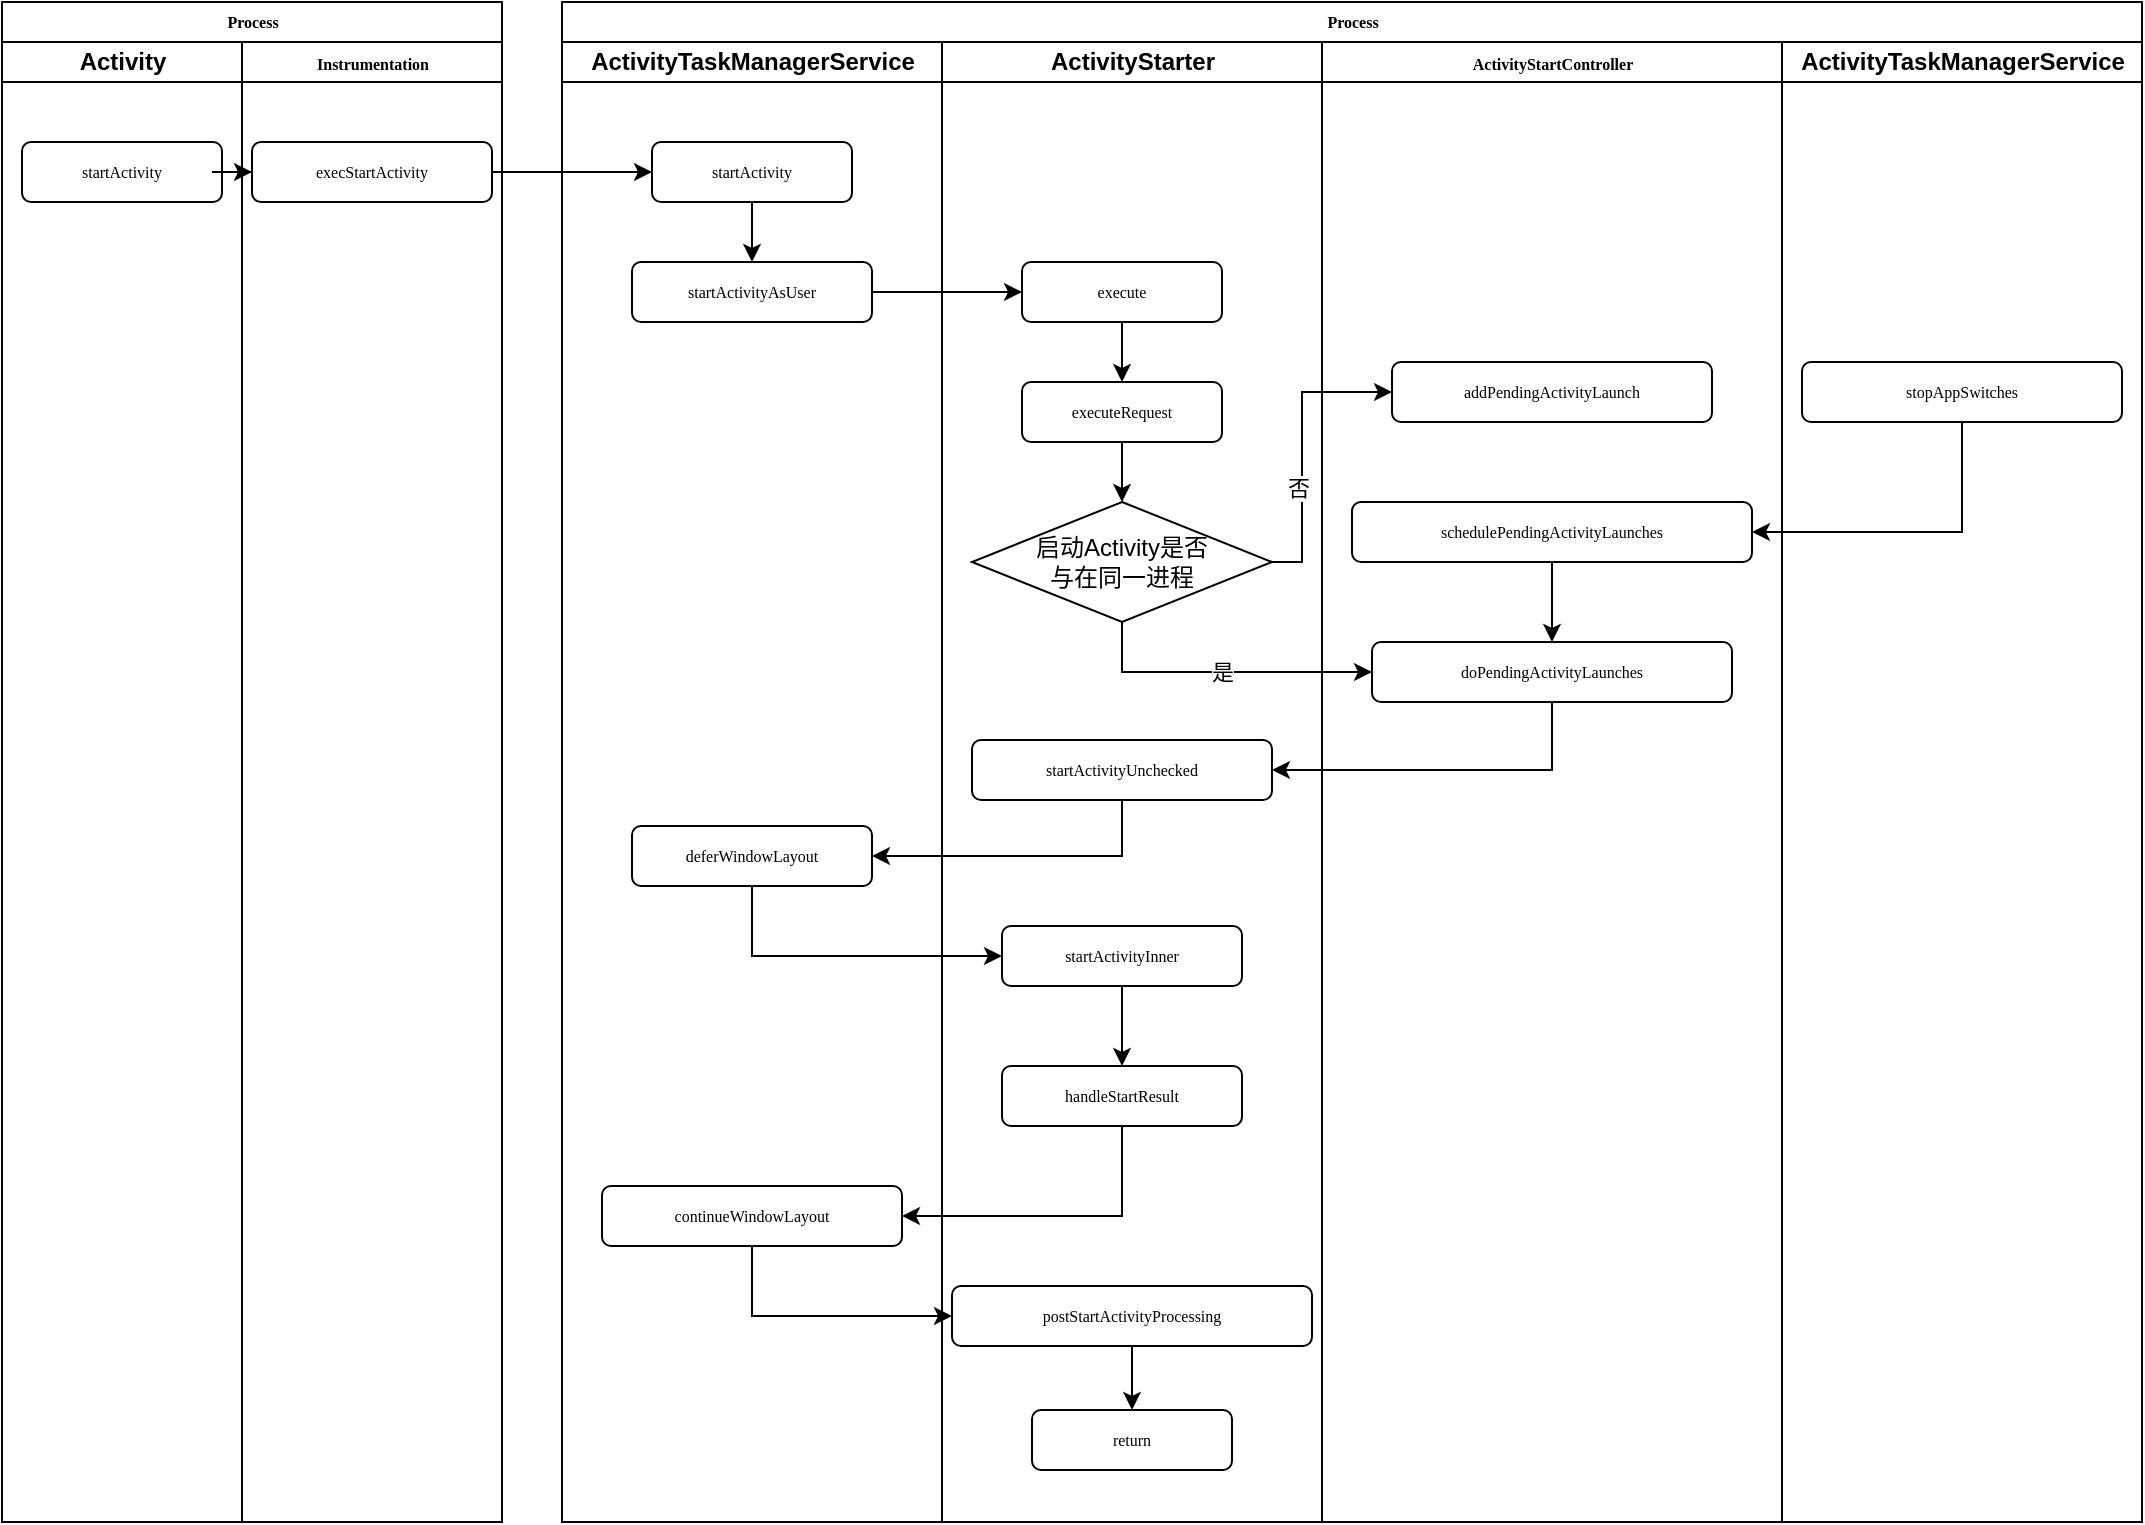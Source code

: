<mxfile version="17.4.0" type="device"><diagram name="Page-1" id="74e2e168-ea6b-b213-b513-2b3c1d86103e"><mxGraphModel dx="946" dy="614" grid="1" gridSize="10" guides="1" tooltips="1" connect="1" arrows="1" fold="1" page="1" pageScale="1" pageWidth="1100" pageHeight="850" background="none" math="0" shadow="0"><root><mxCell id="0"/><mxCell id="1" parent="0"/><mxCell id="77e6c97f196da883-1" value="Process" style="swimlane;html=1;childLayout=stackLayout;startSize=20;rounded=0;shadow=0;labelBackgroundColor=none;strokeWidth=1;fontFamily=Verdana;fontSize=8;align=center;" parent="1" vertex="1"><mxGeometry x="20" y="40" width="250" height="760" as="geometry"/></mxCell><mxCell id="77e6c97f196da883-2" value="Activity" style="swimlane;html=1;startSize=20;" parent="77e6c97f196da883-1" vertex="1"><mxGeometry y="20" width="120" height="740" as="geometry"/></mxCell><mxCell id="77e6c97f196da883-8" value="startActivity" style="rounded=1;whiteSpace=wrap;html=1;shadow=0;labelBackgroundColor=none;strokeWidth=1;fontFamily=Verdana;fontSize=8;align=center;" parent="77e6c97f196da883-2" vertex="1"><mxGeometry x="10" y="50" width="100" height="30" as="geometry"/></mxCell><mxCell id="jhBAt_G8znI8e6kJuj8G-4" value="" style="edgeStyle=orthogonalEdgeStyle;rounded=0;orthogonalLoop=1;jettySize=auto;html=1;" edge="1" parent="77e6c97f196da883-1" source="77e6c97f196da883-8" target="jhBAt_G8znI8e6kJuj8G-3"><mxGeometry relative="1" as="geometry"/></mxCell><mxCell id="77e6c97f196da883-4" value="&lt;span style=&quot;font-family: &amp;#34;verdana&amp;#34; ; font-size: 8px&quot;&gt;Instrumentation&lt;/span&gt;" style="swimlane;html=1;startSize=20;" parent="77e6c97f196da883-1" vertex="1"><mxGeometry x="120" y="20" width="130" height="740" as="geometry"/></mxCell><mxCell id="jhBAt_G8znI8e6kJuj8G-3" value="execStartActivity" style="rounded=1;whiteSpace=wrap;html=1;shadow=0;labelBackgroundColor=none;strokeWidth=1;fontFamily=Verdana;fontSize=8;align=center;" vertex="1" parent="77e6c97f196da883-4"><mxGeometry x="5" y="50" width="120" height="30" as="geometry"/></mxCell><mxCell id="jhBAt_G8znI8e6kJuj8G-11" value="Process" style="swimlane;html=1;childLayout=stackLayout;startSize=20;rounded=0;shadow=0;labelBackgroundColor=none;strokeWidth=1;fontFamily=Verdana;fontSize=8;align=center;" vertex="1" parent="1"><mxGeometry x="300" y="40" width="790" height="760" as="geometry"/></mxCell><mxCell id="jhBAt_G8znI8e6kJuj8G-12" value="ActivityTaskManagerService" style="swimlane;html=1;startSize=20;" vertex="1" parent="jhBAt_G8znI8e6kJuj8G-11"><mxGeometry y="20" width="190" height="740" as="geometry"/></mxCell><mxCell id="jhBAt_G8znI8e6kJuj8G-13" value="startActivity" style="rounded=1;whiteSpace=wrap;html=1;shadow=0;labelBackgroundColor=none;strokeWidth=1;fontFamily=Verdana;fontSize=8;align=center;" vertex="1" parent="jhBAt_G8znI8e6kJuj8G-12"><mxGeometry x="45" y="50" width="100" height="30" as="geometry"/></mxCell><mxCell id="jhBAt_G8znI8e6kJuj8G-28" value="startActivityAsUser" style="rounded=1;whiteSpace=wrap;html=1;shadow=0;labelBackgroundColor=none;strokeWidth=1;fontFamily=Verdana;fontSize=8;align=center;" vertex="1" parent="jhBAt_G8znI8e6kJuj8G-12"><mxGeometry x="35" y="110" width="120" height="30" as="geometry"/></mxCell><mxCell id="jhBAt_G8znI8e6kJuj8G-29" value="" style="edgeStyle=orthogonalEdgeStyle;rounded=0;orthogonalLoop=1;jettySize=auto;html=1;fontColor=#000000;" edge="1" parent="jhBAt_G8znI8e6kJuj8G-12" source="jhBAt_G8znI8e6kJuj8G-13" target="jhBAt_G8znI8e6kJuj8G-28"><mxGeometry relative="1" as="geometry"/></mxCell><mxCell id="jhBAt_G8znI8e6kJuj8G-43" value="deferWindowLayout" style="rounded=1;whiteSpace=wrap;html=1;shadow=0;labelBackgroundColor=none;strokeWidth=1;fontFamily=Verdana;fontSize=8;align=center;" vertex="1" parent="jhBAt_G8znI8e6kJuj8G-12"><mxGeometry x="35" y="392" width="120" height="30" as="geometry"/></mxCell><mxCell id="jhBAt_G8znI8e6kJuj8G-47" value="continueWindowLayout" style="rounded=1;whiteSpace=wrap;html=1;shadow=0;labelBackgroundColor=none;strokeWidth=1;fontFamily=Verdana;fontSize=8;align=center;" vertex="1" parent="jhBAt_G8znI8e6kJuj8G-12"><mxGeometry x="20" y="572" width="150" height="30" as="geometry"/></mxCell><mxCell id="jhBAt_G8znI8e6kJuj8G-14" value="ActivityStarter" style="swimlane;html=1;startSize=20;" vertex="1" parent="jhBAt_G8znI8e6kJuj8G-11"><mxGeometry x="190" y="20" width="190" height="740" as="geometry"/></mxCell><mxCell id="jhBAt_G8znI8e6kJuj8G-33" value="" style="edgeStyle=orthogonalEdgeStyle;rounded=0;orthogonalLoop=1;jettySize=auto;html=1;fontColor=#000000;" edge="1" parent="jhBAt_G8znI8e6kJuj8G-14" source="jhBAt_G8znI8e6kJuj8G-30" target="jhBAt_G8znI8e6kJuj8G-32"><mxGeometry relative="1" as="geometry"/></mxCell><mxCell id="jhBAt_G8znI8e6kJuj8G-30" value="execute" style="rounded=1;whiteSpace=wrap;html=1;shadow=0;labelBackgroundColor=none;strokeWidth=1;fontFamily=Verdana;fontSize=8;align=center;" vertex="1" parent="jhBAt_G8znI8e6kJuj8G-14"><mxGeometry x="40" y="110" width="100" height="30" as="geometry"/></mxCell><mxCell id="jhBAt_G8znI8e6kJuj8G-64" value="" style="edgeStyle=orthogonalEdgeStyle;rounded=0;orthogonalLoop=1;jettySize=auto;html=1;fontColor=#000000;" edge="1" parent="jhBAt_G8znI8e6kJuj8G-14" source="jhBAt_G8znI8e6kJuj8G-32" target="jhBAt_G8znI8e6kJuj8G-63"><mxGeometry relative="1" as="geometry"/></mxCell><mxCell id="jhBAt_G8znI8e6kJuj8G-32" value="executeRequest" style="rounded=1;whiteSpace=wrap;html=1;shadow=0;labelBackgroundColor=none;strokeWidth=1;fontFamily=Verdana;fontSize=8;align=center;" vertex="1" parent="jhBAt_G8znI8e6kJuj8G-14"><mxGeometry x="40" y="170" width="100" height="30" as="geometry"/></mxCell><mxCell id="jhBAt_G8znI8e6kJuj8G-40" value="startActivityUnchecked" style="rounded=1;whiteSpace=wrap;html=1;shadow=0;labelBackgroundColor=none;strokeWidth=1;fontFamily=Verdana;fontSize=8;align=center;" vertex="1" parent="jhBAt_G8znI8e6kJuj8G-14"><mxGeometry x="15" y="349" width="150" height="30" as="geometry"/></mxCell><mxCell id="jhBAt_G8znI8e6kJuj8G-51" value="" style="edgeStyle=orthogonalEdgeStyle;rounded=0;orthogonalLoop=1;jettySize=auto;html=1;fontColor=#000000;" edge="1" parent="jhBAt_G8znI8e6kJuj8G-14" source="jhBAt_G8znI8e6kJuj8G-45" target="jhBAt_G8znI8e6kJuj8G-50"><mxGeometry relative="1" as="geometry"/></mxCell><mxCell id="jhBAt_G8znI8e6kJuj8G-45" value="startActivityInner" style="rounded=1;whiteSpace=wrap;html=1;shadow=0;labelBackgroundColor=none;strokeWidth=1;fontFamily=Verdana;fontSize=8;align=center;" vertex="1" parent="jhBAt_G8znI8e6kJuj8G-14"><mxGeometry x="30" y="442" width="120" height="30" as="geometry"/></mxCell><mxCell id="jhBAt_G8znI8e6kJuj8G-50" value="handleStartResult" style="rounded=1;whiteSpace=wrap;html=1;shadow=0;labelBackgroundColor=none;strokeWidth=1;fontFamily=Verdana;fontSize=8;align=center;" vertex="1" parent="jhBAt_G8znI8e6kJuj8G-14"><mxGeometry x="30" y="512" width="120" height="30" as="geometry"/></mxCell><mxCell id="jhBAt_G8znI8e6kJuj8G-59" value="" style="edgeStyle=orthogonalEdgeStyle;rounded=0;orthogonalLoop=1;jettySize=auto;html=1;fontColor=#000000;" edge="1" parent="jhBAt_G8znI8e6kJuj8G-14" source="jhBAt_G8znI8e6kJuj8G-53" target="jhBAt_G8znI8e6kJuj8G-58"><mxGeometry relative="1" as="geometry"/></mxCell><mxCell id="jhBAt_G8znI8e6kJuj8G-53" value="postStartActivityProcessing" style="rounded=1;whiteSpace=wrap;html=1;shadow=0;labelBackgroundColor=none;strokeWidth=1;fontFamily=Verdana;fontSize=8;align=center;" vertex="1" parent="jhBAt_G8znI8e6kJuj8G-14"><mxGeometry x="5" y="622" width="180" height="30" as="geometry"/></mxCell><mxCell id="jhBAt_G8znI8e6kJuj8G-58" value="return" style="rounded=1;whiteSpace=wrap;html=1;shadow=0;labelBackgroundColor=none;strokeWidth=1;fontFamily=Verdana;fontSize=8;align=center;" vertex="1" parent="jhBAt_G8znI8e6kJuj8G-14"><mxGeometry x="45" y="684" width="100" height="30" as="geometry"/></mxCell><mxCell id="jhBAt_G8znI8e6kJuj8G-63" value="" style="rhombus;whiteSpace=wrap;html=1;fontColor=#000000;" vertex="1" parent="jhBAt_G8znI8e6kJuj8G-14"><mxGeometry x="15" y="230" width="150" height="60" as="geometry"/></mxCell><mxCell id="jhBAt_G8znI8e6kJuj8G-62" value="启动Activity是否与在同一进程" style="text;html=1;strokeColor=none;fillColor=none;align=center;verticalAlign=middle;whiteSpace=wrap;rounded=0;fontColor=#000000;" vertex="1" parent="jhBAt_G8znI8e6kJuj8G-14"><mxGeometry x="45" y="245" width="90" height="30" as="geometry"/></mxCell><mxCell id="jhBAt_G8znI8e6kJuj8G-18" value="&lt;span style=&quot;font-family: &amp;#34;verdana&amp;#34; ; font-size: 8px&quot;&gt;ActivityStartController&lt;/span&gt;" style="swimlane;html=1;startSize=20;" vertex="1" parent="jhBAt_G8znI8e6kJuj8G-11"><mxGeometry x="380" y="20" width="230" height="740" as="geometry"/></mxCell><mxCell id="jhBAt_G8znI8e6kJuj8G-60" value="addPendingActivityLaunch" style="rounded=1;whiteSpace=wrap;html=1;shadow=0;labelBackgroundColor=none;strokeWidth=1;fontFamily=Verdana;fontSize=8;align=center;" vertex="1" parent="jhBAt_G8znI8e6kJuj8G-18"><mxGeometry x="35" y="160" width="160" height="30" as="geometry"/></mxCell><mxCell id="jhBAt_G8znI8e6kJuj8G-70" value="doPendingActivityLaunches" style="rounded=1;whiteSpace=wrap;html=1;shadow=0;labelBackgroundColor=none;strokeWidth=1;fontFamily=Verdana;fontSize=8;align=center;" vertex="1" parent="jhBAt_G8znI8e6kJuj8G-18"><mxGeometry x="25" y="300" width="180" height="30" as="geometry"/></mxCell><mxCell id="jhBAt_G8znI8e6kJuj8G-79" value="" style="edgeStyle=orthogonalEdgeStyle;rounded=0;orthogonalLoop=1;jettySize=auto;html=1;fontColor=#000000;" edge="1" parent="jhBAt_G8znI8e6kJuj8G-18" source="jhBAt_G8znI8e6kJuj8G-77" target="jhBAt_G8znI8e6kJuj8G-70"><mxGeometry relative="1" as="geometry"/></mxCell><mxCell id="jhBAt_G8znI8e6kJuj8G-77" value="schedulePendingActivityLaunches" style="rounded=1;whiteSpace=wrap;html=1;shadow=0;labelBackgroundColor=none;strokeWidth=1;fontFamily=Verdana;fontSize=8;align=center;" vertex="1" parent="jhBAt_G8znI8e6kJuj8G-18"><mxGeometry x="15" y="230" width="200" height="30" as="geometry"/></mxCell><mxCell id="jhBAt_G8znI8e6kJuj8G-20" value="ActivityTaskManagerService" style="swimlane;html=1;startSize=20;" vertex="1" parent="jhBAt_G8znI8e6kJuj8G-11"><mxGeometry x="610" y="20" width="180" height="740" as="geometry"/></mxCell><mxCell id="jhBAt_G8znI8e6kJuj8G-72" value="stopAppSwitches" style="rounded=1;whiteSpace=wrap;html=1;shadow=0;labelBackgroundColor=none;strokeWidth=1;fontFamily=Verdana;fontSize=8;align=center;" vertex="1" parent="jhBAt_G8znI8e6kJuj8G-20"><mxGeometry x="10" y="160" width="160" height="30" as="geometry"/></mxCell><mxCell id="jhBAt_G8znI8e6kJuj8G-31" value="" style="edgeStyle=orthogonalEdgeStyle;rounded=0;orthogonalLoop=1;jettySize=auto;html=1;fontColor=#000000;" edge="1" parent="jhBAt_G8znI8e6kJuj8G-11" source="jhBAt_G8znI8e6kJuj8G-28" target="jhBAt_G8znI8e6kJuj8G-30"><mxGeometry relative="1" as="geometry"/></mxCell><mxCell id="jhBAt_G8znI8e6kJuj8G-44" style="edgeStyle=orthogonalEdgeStyle;rounded=0;orthogonalLoop=1;jettySize=auto;html=1;exitX=0.5;exitY=1;exitDx=0;exitDy=0;entryX=1;entryY=0.5;entryDx=0;entryDy=0;fontColor=#000000;" edge="1" parent="jhBAt_G8znI8e6kJuj8G-11" source="jhBAt_G8znI8e6kJuj8G-40" target="jhBAt_G8znI8e6kJuj8G-43"><mxGeometry relative="1" as="geometry"/></mxCell><mxCell id="jhBAt_G8znI8e6kJuj8G-46" style="edgeStyle=orthogonalEdgeStyle;rounded=0;orthogonalLoop=1;jettySize=auto;html=1;exitX=0.5;exitY=1;exitDx=0;exitDy=0;entryX=0;entryY=0.5;entryDx=0;entryDy=0;fontColor=#000000;" edge="1" parent="jhBAt_G8znI8e6kJuj8G-11" source="jhBAt_G8znI8e6kJuj8G-43" target="jhBAt_G8znI8e6kJuj8G-45"><mxGeometry relative="1" as="geometry"/></mxCell><mxCell id="jhBAt_G8znI8e6kJuj8G-52" style="edgeStyle=orthogonalEdgeStyle;rounded=0;orthogonalLoop=1;jettySize=auto;html=1;exitX=0.5;exitY=1;exitDx=0;exitDy=0;entryX=1;entryY=0.5;entryDx=0;entryDy=0;fontColor=#000000;" edge="1" parent="jhBAt_G8znI8e6kJuj8G-11" source="jhBAt_G8znI8e6kJuj8G-50" target="jhBAt_G8znI8e6kJuj8G-47"><mxGeometry relative="1" as="geometry"/></mxCell><mxCell id="jhBAt_G8znI8e6kJuj8G-55" style="edgeStyle=orthogonalEdgeStyle;rounded=0;orthogonalLoop=1;jettySize=auto;html=1;exitX=0.5;exitY=1;exitDx=0;exitDy=0;entryX=0;entryY=0.5;entryDx=0;entryDy=0;fontColor=#000000;" edge="1" parent="jhBAt_G8znI8e6kJuj8G-11" source="jhBAt_G8znI8e6kJuj8G-47" target="jhBAt_G8znI8e6kJuj8G-53"><mxGeometry relative="1" as="geometry"/></mxCell><mxCell id="jhBAt_G8znI8e6kJuj8G-67" style="edgeStyle=orthogonalEdgeStyle;rounded=0;orthogonalLoop=1;jettySize=auto;html=1;entryX=0;entryY=0.5;entryDx=0;entryDy=0;fontColor=#000000;exitX=1;exitY=0.5;exitDx=0;exitDy=0;" edge="1" parent="jhBAt_G8znI8e6kJuj8G-11" source="jhBAt_G8znI8e6kJuj8G-63" target="jhBAt_G8znI8e6kJuj8G-60"><mxGeometry relative="1" as="geometry"><mxPoint x="360" y="280" as="sourcePoint"/><Array as="points"><mxPoint x="370" y="280"/><mxPoint x="370" y="195"/></Array></mxGeometry></mxCell><mxCell id="jhBAt_G8znI8e6kJuj8G-68" value="否" style="edgeLabel;html=1;align=center;verticalAlign=middle;resizable=0;points=[];fontColor=#000000;" vertex="1" connectable="0" parent="jhBAt_G8znI8e6kJuj8G-67"><mxGeometry x="-0.28" y="2" relative="1" as="geometry"><mxPoint as="offset"/></mxGeometry></mxCell><mxCell id="jhBAt_G8znI8e6kJuj8G-69" style="edgeStyle=orthogonalEdgeStyle;rounded=0;orthogonalLoop=1;jettySize=auto;html=1;entryX=1;entryY=0.5;entryDx=0;entryDy=0;fontColor=#000000;exitX=0.5;exitY=1;exitDx=0;exitDy=0;" edge="1" parent="jhBAt_G8znI8e6kJuj8G-11" source="jhBAt_G8znI8e6kJuj8G-70" target="jhBAt_G8znI8e6kJuj8G-40"><mxGeometry relative="1" as="geometry"><mxPoint x="480" y="374" as="sourcePoint"/></mxGeometry></mxCell><mxCell id="jhBAt_G8znI8e6kJuj8G-65" value="是" style="edgeStyle=orthogonalEdgeStyle;rounded=0;orthogonalLoop=1;jettySize=auto;html=1;fontColor=#000000;entryX=0;entryY=0.5;entryDx=0;entryDy=0;exitX=0.5;exitY=1;exitDx=0;exitDy=0;" edge="1" parent="jhBAt_G8znI8e6kJuj8G-11" source="jhBAt_G8znI8e6kJuj8G-63" target="jhBAt_G8znI8e6kJuj8G-70"><mxGeometry relative="1" as="geometry"><mxPoint x="330" y="330" as="targetPoint"/></mxGeometry></mxCell><mxCell id="jhBAt_G8znI8e6kJuj8G-78" value="" style="edgeStyle=orthogonalEdgeStyle;rounded=0;orthogonalLoop=1;jettySize=auto;html=1;fontColor=#000000;entryX=1;entryY=0.5;entryDx=0;entryDy=0;exitX=0.5;exitY=1;exitDx=0;exitDy=0;" edge="1" parent="jhBAt_G8znI8e6kJuj8G-11" source="jhBAt_G8znI8e6kJuj8G-72" target="jhBAt_G8znI8e6kJuj8G-77"><mxGeometry relative="1" as="geometry"/></mxCell><mxCell id="jhBAt_G8znI8e6kJuj8G-27" style="edgeStyle=orthogonalEdgeStyle;rounded=0;orthogonalLoop=1;jettySize=auto;html=1;exitX=1;exitY=0.5;exitDx=0;exitDy=0;entryX=0;entryY=0.5;entryDx=0;entryDy=0;fontColor=#000000;" edge="1" parent="1" source="jhBAt_G8znI8e6kJuj8G-3" target="jhBAt_G8znI8e6kJuj8G-13"><mxGeometry relative="1" as="geometry"/></mxCell></root></mxGraphModel></diagram></mxfile>